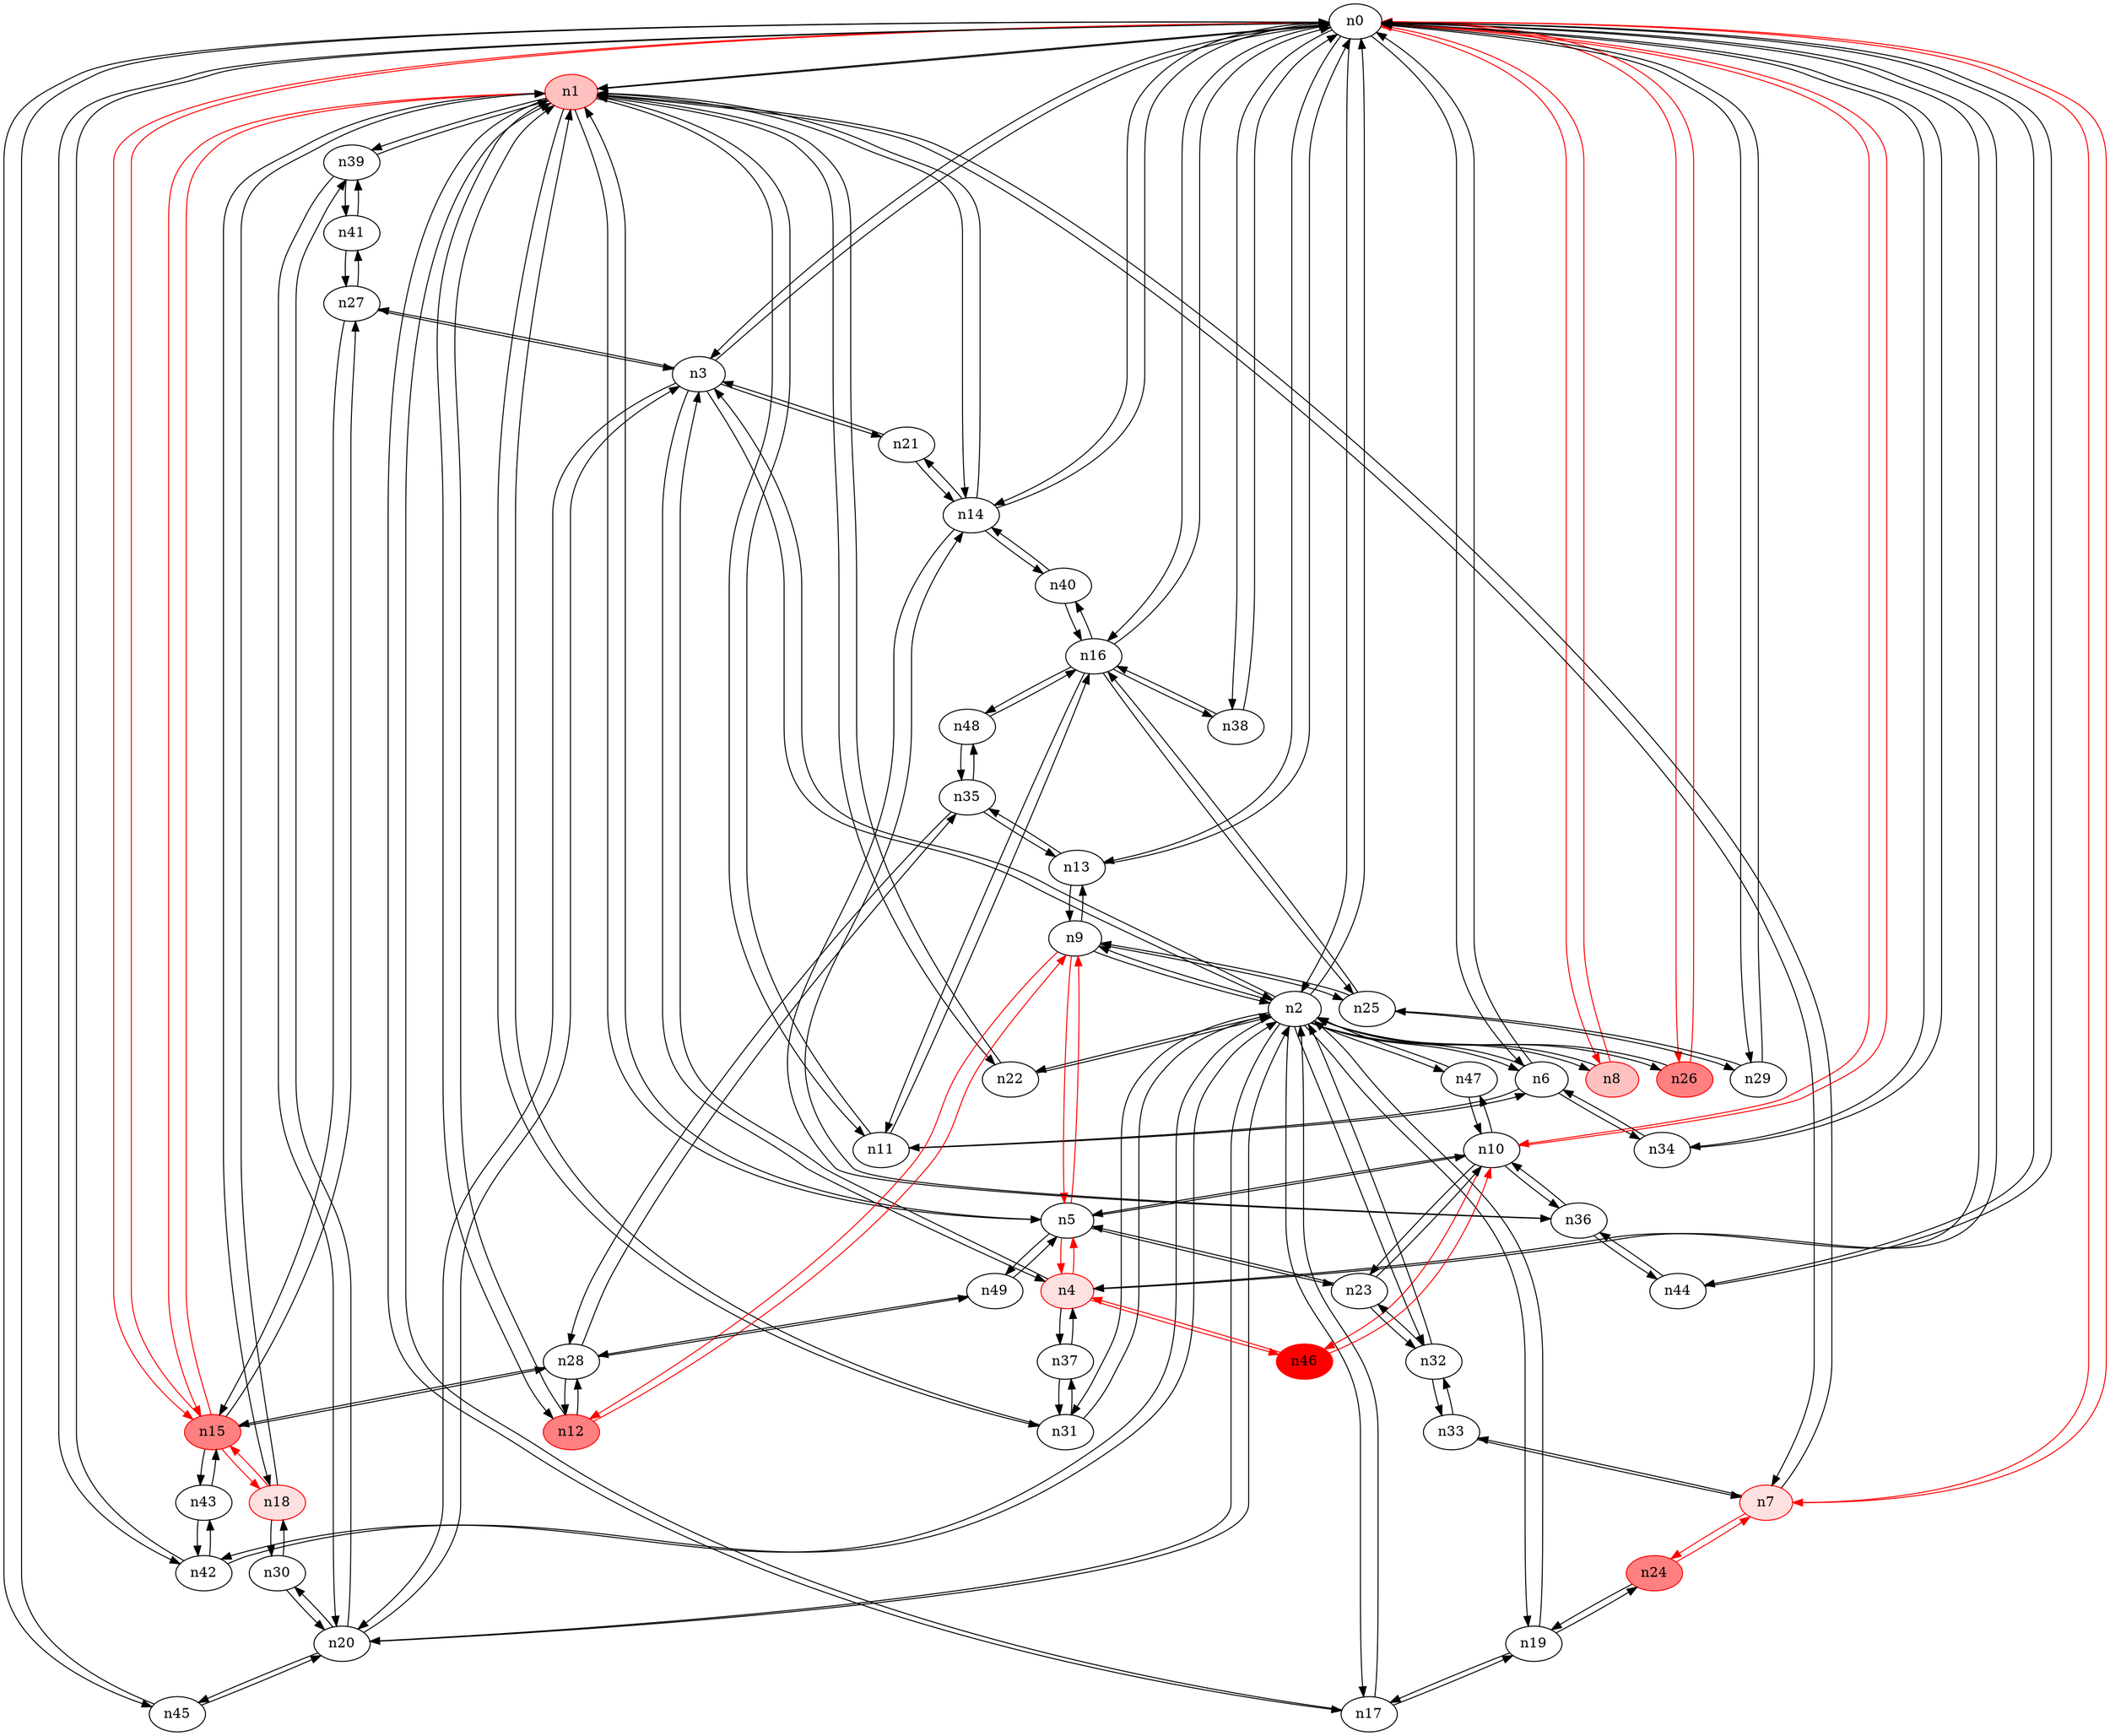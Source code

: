 strict digraph {
n0 [type=switch];
n1 [type=host, color="#FF0000", style=filled, fillcolor="#FFC0C0"];
n2 [type=switch];
n3 [type=switch];
n4 [type=host, color="#FF0000", style=filled, fillcolor="#FFE0E0"];
n6 [type=switch];
n7 [type=host, color="#FF0000", style=filled, fillcolor="#FFE0E0"];
n8 [type=host, color="#FF0000", style=filled, fillcolor="#FFC0C0"];
n10 [type=switch];
n13 [type=switch];
n14 [type=switch];
n15 [type=switch, color="#FF0000", style=filled, fillcolor="#FF8080"];
n16 [type=switch];
n26 [type=switch, color="#FF0000", style=filled, fillcolor="#FF8080"];
n29 [type=switch];
n34 [type=switch];
n38 [type=switch];
n42 [type=switch];
n44 [type=switch];
n45 [type=switch];
n5 [type=switch];
n11 [type=switch];
n12 [type=host, color="#FF0000", style=filled, fillcolor="#FF8080"];
n17 [type=switch];
n18 [type=host, color="#FF0000", style=filled, fillcolor="#FFE0E0"];
n22 [type=switch];
n31 [type=switch];
n39 [type=switch];
n9 [type=switch];
n19 [type=switch];
n20 [type=switch];
n32 [type=switch];
n47 [type=switch];
n21 [type=switch];
n27 [type=switch];
n37 [type=switch];
n46 [type=switch, color="#FF0000", style=filled, fillcolor="#FF0000"];
n23 [type=switch];
n49 [type=switch];
n24 [type=switch, color="#FF0000", style=filled, fillcolor="#FF8080"];
n33 [type=switch];
n25 [type=switch];
n36 [type=switch];
n28 [type=switch];
n35 [type=switch];
n40 [type=switch];
n43 [type=switch];
n48 [type=switch];
n30 [type=switch];
n41 [type=switch];
n0 -> n1 [src_port=0, dst_port=0];
n0 -> n2 [src_port=0, dst_port=0];
n0 -> n3 [src_port=0, dst_port=0];
n0 -> n4 [src_port=0, dst_port=0];
n0 -> n6 [src_port=0, dst_port=0];
n0 -> n7 [src_port=0, dst_port=0, color="#FF0000"];
n0 -> n8 [src_port=0, dst_port=0, color="#FF0000"];
n0 -> n10 [src_port=0, dst_port=0, color="#FF0000"];
n0 -> n13 [src_port=0, dst_port=0];
n0 -> n14 [src_port=0, dst_port=0];
n0 -> n15 [src_port=0, dst_port=0, color="#FF0000"];
n0 -> n16 [src_port=0, dst_port=0];
n0 -> n26 [src_port=0, dst_port=0, color="#FF0000"];
n0 -> n29 [src_port=0, dst_port=0];
n0 -> n34 [src_port=0, dst_port=0];
n0 -> n38 [src_port=0, dst_port=0];
n0 -> n42 [src_port=0, dst_port=0];
n0 -> n44 [src_port=0, dst_port=0];
n0 -> n45 [src_port=0, dst_port=0];
n1 -> n0 [src_port=0, dst_port=0];
n1 -> n7 [src_port=0, dst_port=0];
n1 -> n14 [src_port=0, dst_port=0];
n1 -> n15 [src_port=0, dst_port=0, color="#FF0000"];
n1 -> n5 [src_port=0, dst_port=0];
n1 -> n11 [src_port=0, dst_port=0];
n1 -> n12 [src_port=0, dst_port=0];
n1 -> n17 [src_port=0, dst_port=0];
n1 -> n18 [src_port=0, dst_port=0];
n1 -> n22 [src_port=0, dst_port=0];
n1 -> n31 [src_port=0, dst_port=0];
n1 -> n39 [src_port=0, dst_port=0];
n2 -> n0 [src_port=0, dst_port=0];
n2 -> n3 [src_port=0, dst_port=0];
n2 -> n6 [src_port=0, dst_port=0];
n2 -> n8 [src_port=0, dst_port=0];
n2 -> n26 [src_port=0, dst_port=0];
n2 -> n42 [src_port=0, dst_port=0];
n2 -> n17 [src_port=0, dst_port=0];
n2 -> n22 [src_port=0, dst_port=0];
n2 -> n31 [src_port=0, dst_port=0];
n2 -> n9 [src_port=0, dst_port=0];
n2 -> n19 [src_port=0, dst_port=0];
n2 -> n20 [src_port=0, dst_port=0];
n2 -> n32 [src_port=0, dst_port=0];
n2 -> n47 [src_port=0, dst_port=0];
n3 -> n0 [src_port=0, dst_port=0];
n3 -> n2 [src_port=0, dst_port=0];
n3 -> n4 [src_port=0, dst_port=0];
n3 -> n20 [src_port=0, dst_port=0];
n3 -> n21 [src_port=0, dst_port=0];
n3 -> n27 [src_port=0, dst_port=0];
n4 -> n0 [src_port=0, dst_port=0];
n4 -> n3 [src_port=0, dst_port=0];
n4 -> n5 [src_port=0, dst_port=0, color="#FF0000"];
n4 -> n37 [src_port=0, dst_port=0];
n4 -> n46 [src_port=0, dst_port=0, color="#FF0000"];
n6 -> n0 [src_port=0, dst_port=0];
n6 -> n2 [src_port=0, dst_port=0];
n6 -> n34 [src_port=0, dst_port=0];
n6 -> n11 [src_port=0, dst_port=0];
n7 -> n0 [src_port=0, dst_port=0, color="#FF0000"];
n7 -> n1 [src_port=0, dst_port=0];
n7 -> n24 [src_port=0, dst_port=0, color="#FF0000"];
n7 -> n33 [src_port=0, dst_port=0];
n8 -> n0 [src_port=0, dst_port=0, color="#FF0000"];
n8 -> n2 [src_port=0, dst_port=0];
n10 -> n0 [src_port=0, dst_port=0, color="#FF0000"];
n10 -> n5 [src_port=0, dst_port=0];
n10 -> n47 [src_port=0, dst_port=0];
n10 -> n46 [src_port=0, dst_port=0, color="#FF0000"];
n10 -> n23 [src_port=0, dst_port=0];
n10 -> n36 [src_port=0, dst_port=0];
n13 -> n0 [src_port=0, dst_port=0];
n13 -> n9 [src_port=0, dst_port=0];
n13 -> n35 [src_port=0, dst_port=0];
n14 -> n0 [src_port=0, dst_port=0];
n14 -> n1 [src_port=0, dst_port=0];
n14 -> n21 [src_port=0, dst_port=0];
n14 -> n36 [src_port=0, dst_port=0];
n14 -> n40 [src_port=0, dst_port=0];
n15 -> n0 [src_port=0, dst_port=0, color="#FF0000"];
n15 -> n1 [src_port=0, dst_port=0, color="#FF0000"];
n15 -> n18 [src_port=0, dst_port=0, color="#FF0000"];
n15 -> n27 [src_port=0, dst_port=0];
n15 -> n28 [src_port=0, dst_port=0];
n15 -> n43 [src_port=0, dst_port=0];
n16 -> n0 [src_port=0, dst_port=0];
n16 -> n38 [src_port=0, dst_port=0];
n16 -> n11 [src_port=0, dst_port=0];
n16 -> n25 [src_port=0, dst_port=0];
n16 -> n40 [src_port=0, dst_port=0];
n16 -> n48 [src_port=0, dst_port=0];
n26 -> n0 [src_port=0, dst_port=0, color="#FF0000"];
n26 -> n2 [src_port=0, dst_port=0];
n29 -> n0 [src_port=0, dst_port=0];
n29 -> n25 [src_port=0, dst_port=0];
n34 -> n0 [src_port=0, dst_port=0];
n34 -> n6 [src_port=0, dst_port=0];
n38 -> n0 [src_port=0, dst_port=0];
n38 -> n16 [src_port=0, dst_port=0];
n42 -> n0 [src_port=0, dst_port=0];
n42 -> n2 [src_port=0, dst_port=0];
n42 -> n43 [src_port=0, dst_port=0];
n44 -> n0 [src_port=0, dst_port=0];
n44 -> n36 [src_port=0, dst_port=0];
n45 -> n0 [src_port=0, dst_port=0];
n45 -> n20 [src_port=0, dst_port=0];
n5 -> n1 [src_port=0, dst_port=0];
n5 -> n4 [src_port=0, dst_port=0, color="#FF0000"];
n5 -> n10 [src_port=0, dst_port=0];
n5 -> n9 [src_port=0, dst_port=0, color="#FF0000"];
n5 -> n23 [src_port=0, dst_port=0];
n5 -> n49 [src_port=0, dst_port=0];
n11 -> n1 [src_port=0, dst_port=0];
n11 -> n6 [src_port=0, dst_port=0];
n11 -> n16 [src_port=0, dst_port=0];
n12 -> n1 [src_port=0, dst_port=0];
n12 -> n9 [src_port=0, dst_port=0, color="#FF0000"];
n12 -> n28 [src_port=0, dst_port=0];
n17 -> n1 [src_port=0, dst_port=0];
n17 -> n2 [src_port=0, dst_port=0];
n17 -> n19 [src_port=0, dst_port=0];
n18 -> n1 [src_port=0, dst_port=0];
n18 -> n15 [src_port=0, dst_port=0, color="#FF0000"];
n18 -> n30 [src_port=0, dst_port=0];
n22 -> n1 [src_port=0, dst_port=0];
n22 -> n2 [src_port=0, dst_port=0];
n31 -> n1 [src_port=0, dst_port=0];
n31 -> n2 [src_port=0, dst_port=0];
n31 -> n37 [src_port=0, dst_port=0];
n39 -> n1 [src_port=0, dst_port=0];
n39 -> n20 [src_port=0, dst_port=0];
n39 -> n41 [src_port=0, dst_port=0];
n9 -> n2 [src_port=0, dst_port=0];
n9 -> n13 [src_port=0, dst_port=0];
n9 -> n5 [src_port=0, dst_port=0, color="#FF0000"];
n9 -> n12 [src_port=0, dst_port=0, color="#FF0000"];
n9 -> n25 [src_port=0, dst_port=0];
n19 -> n2 [src_port=0, dst_port=0];
n19 -> n17 [src_port=0, dst_port=0];
n19 -> n24 [src_port=0, dst_port=0];
n20 -> n2 [src_port=0, dst_port=0];
n20 -> n3 [src_port=0, dst_port=0];
n20 -> n45 [src_port=0, dst_port=0];
n20 -> n39 [src_port=0, dst_port=0];
n20 -> n30 [src_port=0, dst_port=0];
n32 -> n2 [src_port=0, dst_port=0];
n32 -> n23 [src_port=0, dst_port=0];
n32 -> n33 [src_port=0, dst_port=0];
n47 -> n2 [src_port=0, dst_port=0];
n47 -> n10 [src_port=0, dst_port=0];
n21 -> n3 [src_port=0, dst_port=0];
n21 -> n14 [src_port=0, dst_port=0];
n27 -> n3 [src_port=0, dst_port=0];
n27 -> n15 [src_port=0, dst_port=0];
n27 -> n41 [src_port=0, dst_port=0];
n37 -> n4 [src_port=0, dst_port=0];
n37 -> n31 [src_port=0, dst_port=0];
n46 -> n4 [src_port=0, dst_port=0, color="#FF0000"];
n46 -> n10 [src_port=0, dst_port=0, color="#FF0000"];
n23 -> n10 [src_port=0, dst_port=0];
n23 -> n5 [src_port=0, dst_port=0];
n23 -> n32 [src_port=0, dst_port=0];
n49 -> n5 [src_port=0, dst_port=0];
n49 -> n28 [src_port=0, dst_port=0];
n24 -> n7 [src_port=0, dst_port=0, color="#FF0000"];
n24 -> n19 [src_port=0, dst_port=0];
n33 -> n7 [src_port=0, dst_port=0];
n33 -> n32 [src_port=0, dst_port=0];
n25 -> n16 [src_port=0, dst_port=0];
n25 -> n29 [src_port=0, dst_port=0];
n25 -> n9 [src_port=0, dst_port=0];
n36 -> n10 [src_port=0, dst_port=0];
n36 -> n14 [src_port=0, dst_port=0];
n36 -> n44 [src_port=0, dst_port=0];
n28 -> n15 [src_port=0, dst_port=0];
n28 -> n12 [src_port=0, dst_port=0];
n28 -> n49 [src_port=0, dst_port=0];
n28 -> n35 [src_port=0, dst_port=0];
n35 -> n13 [src_port=0, dst_port=0];
n35 -> n28 [src_port=0, dst_port=0];
n35 -> n48 [src_port=0, dst_port=0];
n40 -> n14 [src_port=0, dst_port=0];
n40 -> n16 [src_port=0, dst_port=0];
n43 -> n15 [src_port=0, dst_port=0];
n43 -> n42 [src_port=0, dst_port=0];
n48 -> n16 [src_port=0, dst_port=0];
n48 -> n35 [src_port=0, dst_port=0];
n30 -> n18 [src_port=0, dst_port=0];
n30 -> n20 [src_port=0, dst_port=0];
n41 -> n39 [src_port=0, dst_port=0];
n41 -> n27 [src_port=0, dst_port=0];
}
